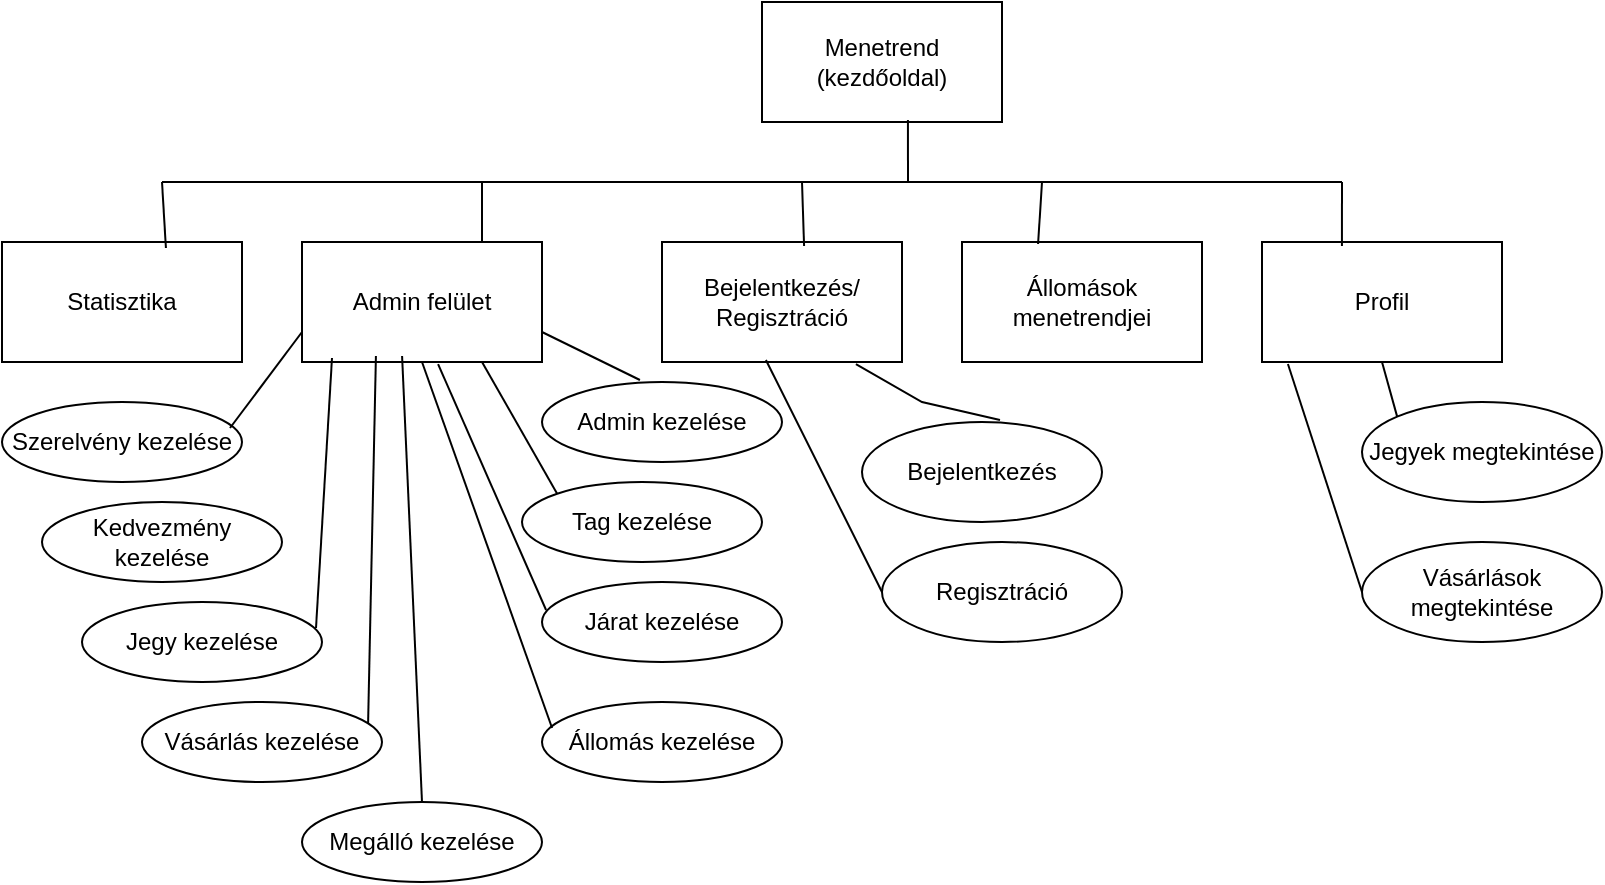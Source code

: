 <mxfile version="27.0.5" pages="2">
  <diagram name="1 oldal" id="ePNQGzg98f3rhtgzejXV">
    <mxGraphModel dx="864" dy="482" grid="1" gridSize="10" guides="1" tooltips="1" connect="1" arrows="1" fold="1" page="1" pageScale="1" pageWidth="827" pageHeight="1169" math="0" shadow="0">
      <root>
        <mxCell id="0" />
        <mxCell id="1" parent="0" />
        <mxCell id="Z3Fsw5AAsz8I-hQZ8LvQ-1" value="Menetrend&lt;div&gt;(kezdőoldal)&lt;/div&gt;" style="rounded=0;whiteSpace=wrap;html=1;" vertex="1" parent="1">
          <mxGeometry x="380" y="80" width="120" height="60" as="geometry" />
        </mxCell>
        <mxCell id="Z3Fsw5AAsz8I-hQZ8LvQ-2" value="Bejelentkezés/&lt;br&gt;Regisztráció" style="rounded=0;whiteSpace=wrap;html=1;" vertex="1" parent="1">
          <mxGeometry x="330" y="200" width="120" height="60" as="geometry" />
        </mxCell>
        <mxCell id="Z3Fsw5AAsz8I-hQZ8LvQ-3" value="Admin felület" style="rounded=0;whiteSpace=wrap;html=1;" vertex="1" parent="1">
          <mxGeometry x="150" y="200" width="120" height="60" as="geometry" />
        </mxCell>
        <mxCell id="Z3Fsw5AAsz8I-hQZ8LvQ-4" value="Állomások&lt;div&gt;menetrendjei&lt;/div&gt;" style="rounded=0;whiteSpace=wrap;html=1;" vertex="1" parent="1">
          <mxGeometry x="480" y="200" width="120" height="60" as="geometry" />
        </mxCell>
        <mxCell id="Z3Fsw5AAsz8I-hQZ8LvQ-5" value="Profil" style="rounded=0;whiteSpace=wrap;html=1;" vertex="1" parent="1">
          <mxGeometry x="630" y="200" width="120" height="60" as="geometry" />
        </mxCell>
        <mxCell id="Z3Fsw5AAsz8I-hQZ8LvQ-7" value="Jegyek megtekintése" style="ellipse;whiteSpace=wrap;html=1;" vertex="1" parent="1">
          <mxGeometry x="680" y="280" width="120" height="50" as="geometry" />
        </mxCell>
        <mxCell id="Z3Fsw5AAsz8I-hQZ8LvQ-8" value="Vásárlások megtekintése" style="ellipse;whiteSpace=wrap;html=1;" vertex="1" parent="1">
          <mxGeometry x="680" y="350" width="120" height="50" as="geometry" />
        </mxCell>
        <mxCell id="Z3Fsw5AAsz8I-hQZ8LvQ-9" value="" style="endArrow=none;html=1;rounded=0;exitX=0;exitY=0;exitDx=0;exitDy=0;entryX=0.5;entryY=1;entryDx=0;entryDy=0;entryPerimeter=0;" edge="1" parent="1" source="Z3Fsw5AAsz8I-hQZ8LvQ-7" target="Z3Fsw5AAsz8I-hQZ8LvQ-5">
          <mxGeometry width="50" height="50" relative="1" as="geometry">
            <mxPoint x="650" y="310" as="sourcePoint" />
            <mxPoint x="700" y="260" as="targetPoint" />
          </mxGeometry>
        </mxCell>
        <mxCell id="Z3Fsw5AAsz8I-hQZ8LvQ-11" value="" style="endArrow=none;html=1;rounded=0;entryX=0.108;entryY=1.017;entryDx=0;entryDy=0;entryPerimeter=0;exitX=0;exitY=0.5;exitDx=0;exitDy=0;" edge="1" parent="1" source="Z3Fsw5AAsz8I-hQZ8LvQ-8" target="Z3Fsw5AAsz8I-hQZ8LvQ-5">
          <mxGeometry width="50" height="50" relative="1" as="geometry">
            <mxPoint x="723.22" y="399.998" as="sourcePoint" />
            <mxPoint x="490" y="274.75" as="targetPoint" />
          </mxGeometry>
        </mxCell>
        <mxCell id="Z3Fsw5AAsz8I-hQZ8LvQ-13" value="Bejelentkezés" style="ellipse;whiteSpace=wrap;html=1;" vertex="1" parent="1">
          <mxGeometry x="430" y="290" width="120" height="50" as="geometry" />
        </mxCell>
        <mxCell id="Z3Fsw5AAsz8I-hQZ8LvQ-14" value="Regisztráció" style="ellipse;whiteSpace=wrap;html=1;" vertex="1" parent="1">
          <mxGeometry x="440" y="350" width="120" height="50" as="geometry" />
        </mxCell>
        <mxCell id="Z3Fsw5AAsz8I-hQZ8LvQ-15" value="" style="endArrow=none;html=1;rounded=0;exitX=0;exitY=0.5;exitDx=0;exitDy=0;entryX=0.433;entryY=0.983;entryDx=0;entryDy=0;entryPerimeter=0;" edge="1" parent="1" source="Z3Fsw5AAsz8I-hQZ8LvQ-14" target="Z3Fsw5AAsz8I-hQZ8LvQ-2">
          <mxGeometry width="50" height="50" relative="1" as="geometry">
            <mxPoint x="359.998" y="320.03" as="sourcePoint" />
            <mxPoint x="367.06" y="260" as="targetPoint" />
          </mxGeometry>
        </mxCell>
        <mxCell id="Z3Fsw5AAsz8I-hQZ8LvQ-16" value="" style="endArrow=none;html=1;rounded=0;exitX=0.808;exitY=1.017;exitDx=0;exitDy=0;exitPerimeter=0;entryX=0.575;entryY=-0.02;entryDx=0;entryDy=0;entryPerimeter=0;" edge="1" parent="1" source="Z3Fsw5AAsz8I-hQZ8LvQ-2" target="Z3Fsw5AAsz8I-hQZ8LvQ-13">
          <mxGeometry width="50" height="50" relative="1" as="geometry">
            <mxPoint x="420" y="280" as="sourcePoint" />
            <mxPoint x="470" y="230" as="targetPoint" />
            <Array as="points">
              <mxPoint x="460" y="280" />
            </Array>
          </mxGeometry>
        </mxCell>
        <mxCell id="Z3Fsw5AAsz8I-hQZ8LvQ-17" value="Tag kezelése" style="ellipse;whiteSpace=wrap;html=1;" vertex="1" parent="1">
          <mxGeometry x="260" y="320" width="120" height="40" as="geometry" />
        </mxCell>
        <mxCell id="Z3Fsw5AAsz8I-hQZ8LvQ-18" value="Megálló kezelése" style="ellipse;whiteSpace=wrap;html=1;" vertex="1" parent="1">
          <mxGeometry x="150" y="480" width="120" height="40" as="geometry" />
        </mxCell>
        <mxCell id="Z3Fsw5AAsz8I-hQZ8LvQ-19" value="Admin kezelése" style="ellipse;whiteSpace=wrap;html=1;" vertex="1" parent="1">
          <mxGeometry x="270" y="270" width="120" height="40" as="geometry" />
        </mxCell>
        <mxCell id="Z3Fsw5AAsz8I-hQZ8LvQ-20" value="Járat kezelése" style="ellipse;whiteSpace=wrap;html=1;" vertex="1" parent="1">
          <mxGeometry x="270" y="370" width="120" height="40" as="geometry" />
        </mxCell>
        <mxCell id="Z3Fsw5AAsz8I-hQZ8LvQ-21" value="Állomás kezelése" style="ellipse;whiteSpace=wrap;html=1;" vertex="1" parent="1">
          <mxGeometry x="270" y="430" width="120" height="40" as="geometry" />
        </mxCell>
        <mxCell id="Z3Fsw5AAsz8I-hQZ8LvQ-22" value="Vásárlás kezelése" style="ellipse;whiteSpace=wrap;html=1;" vertex="1" parent="1">
          <mxGeometry x="70" y="430" width="120" height="40" as="geometry" />
        </mxCell>
        <mxCell id="Z3Fsw5AAsz8I-hQZ8LvQ-23" value="Jegy kezelése" style="ellipse;whiteSpace=wrap;html=1;" vertex="1" parent="1">
          <mxGeometry x="40" y="380" width="120" height="40" as="geometry" />
        </mxCell>
        <mxCell id="Z3Fsw5AAsz8I-hQZ8LvQ-24" value="Kedvezmény kezelése" style="ellipse;whiteSpace=wrap;html=1;" vertex="1" parent="1">
          <mxGeometry x="20" y="330" width="120" height="40" as="geometry" />
        </mxCell>
        <mxCell id="Z3Fsw5AAsz8I-hQZ8LvQ-25" value="Szerelvény kezelése" style="ellipse;whiteSpace=wrap;html=1;" vertex="1" parent="1">
          <mxGeometry y="280" width="120" height="40" as="geometry" />
        </mxCell>
        <mxCell id="Z3Fsw5AAsz8I-hQZ8LvQ-26" value="Statisztika" style="rounded=0;whiteSpace=wrap;html=1;" vertex="1" parent="1">
          <mxGeometry y="200" width="120" height="60" as="geometry" />
        </mxCell>
        <mxCell id="Z3Fsw5AAsz8I-hQZ8LvQ-29" value="" style="endArrow=none;html=1;rounded=0;" edge="1" parent="1">
          <mxGeometry width="50" height="50" relative="1" as="geometry">
            <mxPoint x="80" y="170" as="sourcePoint" />
            <mxPoint x="670" y="170" as="targetPoint" />
          </mxGeometry>
        </mxCell>
        <mxCell id="Z3Fsw5AAsz8I-hQZ8LvQ-30" value="" style="endArrow=none;html=1;rounded=0;entryX=0.5;entryY=1;entryDx=0;entryDy=0;exitX=0.042;exitY=0.325;exitDx=0;exitDy=0;exitPerimeter=0;" edge="1" parent="1" source="Z3Fsw5AAsz8I-hQZ8LvQ-21" target="Z3Fsw5AAsz8I-hQZ8LvQ-3">
          <mxGeometry width="50" height="50" relative="1" as="geometry">
            <mxPoint x="60" y="260" as="sourcePoint" />
            <mxPoint x="110" y="210" as="targetPoint" />
          </mxGeometry>
        </mxCell>
        <mxCell id="Z3Fsw5AAsz8I-hQZ8LvQ-31" value="" style="endArrow=none;html=1;rounded=0;exitX=0.017;exitY=0.35;exitDx=0;exitDy=0;exitPerimeter=0;entryX=0.567;entryY=1.017;entryDx=0;entryDy=0;entryPerimeter=0;" edge="1" parent="1" source="Z3Fsw5AAsz8I-hQZ8LvQ-20" target="Z3Fsw5AAsz8I-hQZ8LvQ-3">
          <mxGeometry width="50" height="50" relative="1" as="geometry">
            <mxPoint x="70" y="270" as="sourcePoint" />
            <mxPoint x="120" y="220" as="targetPoint" />
          </mxGeometry>
        </mxCell>
        <mxCell id="Z3Fsw5AAsz8I-hQZ8LvQ-32" value="" style="endArrow=none;html=1;rounded=0;entryX=0;entryY=0;entryDx=0;entryDy=0;exitX=0.75;exitY=1;exitDx=0;exitDy=0;" edge="1" parent="1" source="Z3Fsw5AAsz8I-hQZ8LvQ-3" target="Z3Fsw5AAsz8I-hQZ8LvQ-17">
          <mxGeometry width="50" height="50" relative="1" as="geometry">
            <mxPoint x="80" y="280" as="sourcePoint" />
            <mxPoint x="130" y="230" as="targetPoint" />
          </mxGeometry>
        </mxCell>
        <mxCell id="Z3Fsw5AAsz8I-hQZ8LvQ-33" value="" style="endArrow=none;html=1;rounded=0;entryX=0.408;entryY=-0.025;entryDx=0;entryDy=0;entryPerimeter=0;exitX=1;exitY=0.75;exitDx=0;exitDy=0;" edge="1" parent="1" source="Z3Fsw5AAsz8I-hQZ8LvQ-3" target="Z3Fsw5AAsz8I-hQZ8LvQ-19">
          <mxGeometry width="50" height="50" relative="1" as="geometry">
            <mxPoint x="90" y="290" as="sourcePoint" />
            <mxPoint x="140" y="240" as="targetPoint" />
          </mxGeometry>
        </mxCell>
        <mxCell id="Z3Fsw5AAsz8I-hQZ8LvQ-34" value="" style="endArrow=none;html=1;rounded=0;entryX=0;entryY=0.75;entryDx=0;entryDy=0;exitX=0.95;exitY=0.325;exitDx=0;exitDy=0;exitPerimeter=0;" edge="1" parent="1" source="Z3Fsw5AAsz8I-hQZ8LvQ-25" target="Z3Fsw5AAsz8I-hQZ8LvQ-3">
          <mxGeometry width="50" height="50" relative="1" as="geometry">
            <mxPoint x="110" y="290" as="sourcePoint" />
            <mxPoint x="150" y="250" as="targetPoint" />
          </mxGeometry>
        </mxCell>
        <mxCell id="Z3Fsw5AAsz8I-hQZ8LvQ-35" value="" style="endArrow=none;html=1;rounded=0;exitX=0.975;exitY=0.325;exitDx=0;exitDy=0;exitPerimeter=0;entryX=0.125;entryY=0.967;entryDx=0;entryDy=0;entryPerimeter=0;" edge="1" parent="1" source="Z3Fsw5AAsz8I-hQZ8LvQ-23" target="Z3Fsw5AAsz8I-hQZ8LvQ-3">
          <mxGeometry width="50" height="50" relative="1" as="geometry">
            <mxPoint x="110" y="310" as="sourcePoint" />
            <mxPoint x="160" y="260" as="targetPoint" />
          </mxGeometry>
        </mxCell>
        <mxCell id="Z3Fsw5AAsz8I-hQZ8LvQ-36" value="" style="endArrow=none;html=1;rounded=0;entryX=0.308;entryY=0.95;entryDx=0;entryDy=0;entryPerimeter=0;exitX=0.942;exitY=0.275;exitDx=0;exitDy=0;exitPerimeter=0;" edge="1" parent="1" source="Z3Fsw5AAsz8I-hQZ8LvQ-22" target="Z3Fsw5AAsz8I-hQZ8LvQ-3">
          <mxGeometry width="50" height="50" relative="1" as="geometry">
            <mxPoint x="120" y="320" as="sourcePoint" />
            <mxPoint x="170" y="270" as="targetPoint" />
          </mxGeometry>
        </mxCell>
        <mxCell id="Z3Fsw5AAsz8I-hQZ8LvQ-37" value="" style="endArrow=none;html=1;rounded=0;exitX=0.5;exitY=0;exitDx=0;exitDy=0;entryX=0.417;entryY=0.95;entryDx=0;entryDy=0;entryPerimeter=0;" edge="1" parent="1" source="Z3Fsw5AAsz8I-hQZ8LvQ-18" target="Z3Fsw5AAsz8I-hQZ8LvQ-3">
          <mxGeometry width="50" height="50" relative="1" as="geometry">
            <mxPoint x="180" y="340" as="sourcePoint" />
            <mxPoint x="200" y="270" as="targetPoint" />
          </mxGeometry>
        </mxCell>
        <mxCell id="Z3Fsw5AAsz8I-hQZ8LvQ-38" value="" style="endArrow=none;html=1;rounded=0;exitX=0.683;exitY=0.05;exitDx=0;exitDy=0;exitPerimeter=0;" edge="1" parent="1" source="Z3Fsw5AAsz8I-hQZ8LvQ-26">
          <mxGeometry width="50" height="50" relative="1" as="geometry">
            <mxPoint x="420" y="280" as="sourcePoint" />
            <mxPoint x="80" y="170" as="targetPoint" />
          </mxGeometry>
        </mxCell>
        <mxCell id="Z3Fsw5AAsz8I-hQZ8LvQ-39" value="" style="endArrow=none;html=1;rounded=0;exitX=0.592;exitY=0.033;exitDx=0;exitDy=0;exitPerimeter=0;" edge="1" parent="1" source="Z3Fsw5AAsz8I-hQZ8LvQ-2">
          <mxGeometry width="50" height="50" relative="1" as="geometry">
            <mxPoint x="430" y="290" as="sourcePoint" />
            <mxPoint x="400" y="170" as="targetPoint" />
          </mxGeometry>
        </mxCell>
        <mxCell id="Z3Fsw5AAsz8I-hQZ8LvQ-40" value="" style="endArrow=none;html=1;rounded=0;exitX=0.317;exitY=0.017;exitDx=0;exitDy=0;exitPerimeter=0;" edge="1" parent="1" source="Z3Fsw5AAsz8I-hQZ8LvQ-4">
          <mxGeometry width="50" height="50" relative="1" as="geometry">
            <mxPoint x="440" y="300" as="sourcePoint" />
            <mxPoint x="520" y="170" as="targetPoint" />
          </mxGeometry>
        </mxCell>
        <mxCell id="Z3Fsw5AAsz8I-hQZ8LvQ-41" value="" style="endArrow=none;html=1;rounded=0;exitX=0.333;exitY=0.033;exitDx=0;exitDy=0;exitPerimeter=0;" edge="1" parent="1" source="Z3Fsw5AAsz8I-hQZ8LvQ-5">
          <mxGeometry width="50" height="50" relative="1" as="geometry">
            <mxPoint x="450" y="310" as="sourcePoint" />
            <mxPoint x="670" y="170" as="targetPoint" />
          </mxGeometry>
        </mxCell>
        <mxCell id="Z3Fsw5AAsz8I-hQZ8LvQ-42" value="" style="endArrow=none;html=1;rounded=0;entryX=0.608;entryY=0.983;entryDx=0;entryDy=0;entryPerimeter=0;" edge="1" parent="1" target="Z3Fsw5AAsz8I-hQZ8LvQ-1">
          <mxGeometry width="50" height="50" relative="1" as="geometry">
            <mxPoint x="453" y="170" as="sourcePoint" />
            <mxPoint x="510" y="270" as="targetPoint" />
          </mxGeometry>
        </mxCell>
        <mxCell id="Z3Fsw5AAsz8I-hQZ8LvQ-43" value="" style="endArrow=none;html=1;rounded=0;exitX=0.75;exitY=0;exitDx=0;exitDy=0;" edge="1" parent="1" source="Z3Fsw5AAsz8I-hQZ8LvQ-3">
          <mxGeometry width="50" height="50" relative="1" as="geometry">
            <mxPoint x="400" y="190" as="sourcePoint" />
            <mxPoint x="240" y="170" as="targetPoint" />
          </mxGeometry>
        </mxCell>
      </root>
    </mxGraphModel>
  </diagram>
  <diagram id="184j-hiPH05unu_dZ2nH" name="2 oldal">
    <mxGraphModel dx="814" dy="478" grid="1" gridSize="10" guides="1" tooltips="1" connect="1" arrows="1" fold="1" page="1" pageScale="1" pageWidth="827" pageHeight="1169" math="0" shadow="0">
      <root>
        <mxCell id="0" />
        <mxCell id="1" parent="0" />
        <UserObject label="Kezdőlap" treeRoot="1" id="wm425UBbXQububmyRuFp-10">
          <mxCell style="whiteSpace=wrap;html=1;align=center;treeFolding=1;treeMoving=1;newEdgeStyle={&quot;edgeStyle&quot;:&quot;elbowEdgeStyle&quot;,&quot;startArrow&quot;:&quot;none&quot;,&quot;endArrow&quot;:&quot;none&quot;};" vertex="1" parent="1">
            <mxGeometry x="354" y="110" width="120" height="60" as="geometry" />
          </mxCell>
        </UserObject>
        <mxCell id="wm425UBbXQububmyRuFp-11" value="Utvonalkeresés" style="whiteSpace=wrap;html=1;align=center;verticalAlign=middle;treeFolding=1;treeMoving=1;newEdgeStyle={&quot;edgeStyle&quot;:&quot;elbowEdgeStyle&quot;,&quot;startArrow&quot;:&quot;none&quot;,&quot;endArrow&quot;:&quot;none&quot;};" vertex="1" parent="1">
          <mxGeometry x="530" y="230" width="100" height="60" as="geometry" />
        </mxCell>
        <mxCell id="wm425UBbXQububmyRuFp-12" value="" style="edgeStyle=elbowEdgeStyle;elbow=vertical;sourcePerimeterSpacing=0;targetPerimeterSpacing=0;startArrow=none;endArrow=none;rounded=0;curved=0;" edge="1" target="wm425UBbXQububmyRuFp-11" parent="1">
          <mxGeometry relative="1" as="geometry">
            <mxPoint x="414" y="170" as="sourcePoint" />
          </mxGeometry>
        </mxCell>
        <mxCell id="wm425UBbXQububmyRuFp-13" value="Bejelentkezés/regisztráció" style="whiteSpace=wrap;html=1;align=center;verticalAlign=middle;treeFolding=1;treeMoving=1;newEdgeStyle={&quot;edgeStyle&quot;:&quot;elbowEdgeStyle&quot;,&quot;startArrow&quot;:&quot;none&quot;,&quot;endArrow&quot;:&quot;none&quot;};" vertex="1" parent="1">
          <mxGeometry x="364" y="230" width="100" height="60" as="geometry" />
        </mxCell>
        <mxCell id="wm425UBbXQububmyRuFp-14" value="" style="edgeStyle=elbowEdgeStyle;elbow=vertical;sourcePerimeterSpacing=0;targetPerimeterSpacing=0;startArrow=none;endArrow=none;rounded=0;curved=0;exitX=0.5;exitY=1;exitDx=0;exitDy=0;" edge="1" target="wm425UBbXQububmyRuFp-13" parent="1" source="wm425UBbXQububmyRuFp-10">
          <mxGeometry relative="1" as="geometry">
            <mxPoint x="414" y="190" as="sourcePoint" />
          </mxGeometry>
        </mxCell>
        <mxCell id="wm425UBbXQububmyRuFp-15" value="Admin felület" style="whiteSpace=wrap;html=1;align=center;verticalAlign=middle;treeFolding=1;treeMoving=1;newEdgeStyle={&quot;edgeStyle&quot;:&quot;elbowEdgeStyle&quot;,&quot;startArrow&quot;:&quot;none&quot;,&quot;endArrow&quot;:&quot;none&quot;};" vertex="1" parent="1">
          <mxGeometry x="210" y="230" width="100" height="60" as="geometry" />
        </mxCell>
        <mxCell id="wm425UBbXQububmyRuFp-16" value="" style="edgeStyle=elbowEdgeStyle;elbow=vertical;sourcePerimeterSpacing=0;targetPerimeterSpacing=0;startArrow=none;endArrow=none;rounded=0;curved=0;exitX=0.5;exitY=1;exitDx=0;exitDy=0;" edge="1" target="wm425UBbXQububmyRuFp-15" parent="1" source="wm425UBbXQububmyRuFp-10">
          <mxGeometry relative="1" as="geometry">
            <mxPoint x="210" y="190" as="sourcePoint" />
          </mxGeometry>
        </mxCell>
        <mxCell id="wm425UBbXQububmyRuFp-17" value="Vonatok kezelése" style="whiteSpace=wrap;html=1;rounded=1;arcSize=50;align=center;verticalAlign=middle;strokeWidth=1;autosize=1;spacing=4;treeFolding=1;treeMoving=1;newEdgeStyle={&quot;edgeStyle&quot;:&quot;entityRelationEdgeStyle&quot;,&quot;startArrow&quot;:&quot;none&quot;,&quot;endArrow&quot;:&quot;none&quot;,&quot;segment&quot;:10,&quot;curved&quot;:1,&quot;sourcePerimeterSpacing&quot;:0,&quot;targetPerimeterSpacing&quot;:0};" vertex="1" parent="1">
          <mxGeometry x="100" y="360" width="140" height="30" as="geometry" />
        </mxCell>
        <mxCell id="wm425UBbXQububmyRuFp-18" value="" style="edgeStyle=entityRelationEdgeStyle;startArrow=none;endArrow=none;segment=10;curved=1;sourcePerimeterSpacing=0;targetPerimeterSpacing=0;rounded=0;exitX=0.5;exitY=1;exitDx=0;exitDy=0;" edge="1" target="wm425UBbXQububmyRuFp-17" parent="1" source="wm425UBbXQububmyRuFp-15">
          <mxGeometry relative="1" as="geometry">
            <mxPoint x="210" y="310" as="sourcePoint" />
          </mxGeometry>
        </mxCell>
        <mxCell id="wm425UBbXQububmyRuFp-19" value="Állomások kezelése" style="whiteSpace=wrap;html=1;rounded=1;arcSize=50;align=center;verticalAlign=middle;strokeWidth=1;autosize=1;spacing=4;treeFolding=1;treeMoving=1;newEdgeStyle={&quot;edgeStyle&quot;:&quot;entityRelationEdgeStyle&quot;,&quot;startArrow&quot;:&quot;none&quot;,&quot;endArrow&quot;:&quot;none&quot;,&quot;segment&quot;:10,&quot;curved&quot;:1,&quot;sourcePerimeterSpacing&quot;:0,&quot;targetPerimeterSpacing&quot;:0};" vertex="1" parent="1">
          <mxGeometry x="110" y="400" width="150" height="30" as="geometry" />
        </mxCell>
        <mxCell id="wm425UBbXQububmyRuFp-20" value="" style="edgeStyle=entityRelationEdgeStyle;startArrow=none;endArrow=none;segment=10;curved=1;sourcePerimeterSpacing=0;targetPerimeterSpacing=0;rounded=0;exitX=0.5;exitY=1;exitDx=0;exitDy=0;" edge="1" target="wm425UBbXQububmyRuFp-19" parent="1" source="wm425UBbXQububmyRuFp-15">
          <mxGeometry relative="1" as="geometry">
            <mxPoint x="150" y="450" as="sourcePoint" />
          </mxGeometry>
        </mxCell>
        <mxCell id="wm425UBbXQububmyRuFp-23" value="Menetrend megtekintése" style="whiteSpace=wrap;html=1;rounded=1;arcSize=50;align=center;verticalAlign=middle;strokeWidth=1;autosize=1;spacing=4;treeFolding=1;treeMoving=1;newEdgeStyle={&quot;edgeStyle&quot;:&quot;entityRelationEdgeStyle&quot;,&quot;startArrow&quot;:&quot;none&quot;,&quot;endArrow&quot;:&quot;none&quot;,&quot;segment&quot;:10,&quot;curved&quot;:1,&quot;sourcePerimeterSpacing&quot;:0,&quot;targetPerimeterSpacing&quot;:0};" vertex="1" parent="1">
          <mxGeometry x="400" y="430" width="180" height="30" as="geometry" />
        </mxCell>
        <mxCell id="wm425UBbXQububmyRuFp-24" value="" style="edgeStyle=entityRelationEdgeStyle;startArrow=none;endArrow=none;segment=10;curved=1;sourcePerimeterSpacing=0;targetPerimeterSpacing=0;rounded=0;exitX=0.5;exitY=1;exitDx=0;exitDy=0;" edge="1" target="wm425UBbXQububmyRuFp-23" parent="1" source="wm425UBbXQububmyRuFp-11">
          <mxGeometry relative="1" as="geometry">
            <mxPoint x="590" y="350" as="sourcePoint" />
          </mxGeometry>
        </mxCell>
        <mxCell id="wm425UBbXQububmyRuFp-25" value="Állomás megtekintése" style="whiteSpace=wrap;html=1;rounded=1;arcSize=50;align=center;verticalAlign=middle;strokeWidth=1;autosize=1;spacing=4;treeFolding=1;treeMoving=1;newEdgeStyle={&quot;edgeStyle&quot;:&quot;entityRelationEdgeStyle&quot;,&quot;startArrow&quot;:&quot;none&quot;,&quot;endArrow&quot;:&quot;none&quot;,&quot;segment&quot;:10,&quot;curved&quot;:1,&quot;sourcePerimeterSpacing&quot;:0,&quot;targetPerimeterSpacing&quot;:0};" vertex="1" parent="1">
          <mxGeometry x="400" y="380" width="160" height="30" as="geometry" />
        </mxCell>
        <mxCell id="wm425UBbXQububmyRuFp-26" value="" style="edgeStyle=entityRelationEdgeStyle;startArrow=none;endArrow=none;segment=10;curved=1;sourcePerimeterSpacing=0;targetPerimeterSpacing=0;rounded=0;exitX=0.5;exitY=1;exitDx=0;exitDy=0;" edge="1" target="wm425UBbXQububmyRuFp-25" parent="1" source="wm425UBbXQububmyRuFp-11">
          <mxGeometry relative="1" as="geometry">
            <mxPoint x="420" y="436" as="sourcePoint" />
          </mxGeometry>
        </mxCell>
        <mxCell id="wm425UBbXQububmyRuFp-27" value="Jegy váltása" style="whiteSpace=wrap;html=1;rounded=1;arcSize=50;align=center;verticalAlign=middle;strokeWidth=1;autosize=1;spacing=4;treeFolding=1;treeMoving=1;newEdgeStyle={&quot;edgeStyle&quot;:&quot;entityRelationEdgeStyle&quot;,&quot;startArrow&quot;:&quot;none&quot;,&quot;endArrow&quot;:&quot;none&quot;,&quot;segment&quot;:10,&quot;curved&quot;:1,&quot;sourcePerimeterSpacing&quot;:0,&quot;targetPerimeterSpacing&quot;:0};" vertex="1" parent="1">
          <mxGeometry x="630" y="420" width="110" height="30" as="geometry" />
        </mxCell>
        <mxCell id="wm425UBbXQububmyRuFp-28" value="" style="edgeStyle=entityRelationEdgeStyle;startArrow=none;endArrow=none;segment=10;curved=1;sourcePerimeterSpacing=0;targetPerimeterSpacing=0;rounded=0;exitX=0.5;exitY=1;exitDx=0;exitDy=0;" edge="1" target="wm425UBbXQububmyRuFp-27" parent="1" source="wm425UBbXQububmyRuFp-11">
          <mxGeometry relative="1" as="geometry">
            <mxPoint x="650" y="402" as="sourcePoint" />
          </mxGeometry>
        </mxCell>
        <mxCell id="wm425UBbXQububmyRuFp-29" value="Statisztika elkészítése" style="whiteSpace=wrap;html=1;rounded=1;arcSize=50;align=center;verticalAlign=middle;strokeWidth=1;autosize=1;spacing=4;treeFolding=1;treeMoving=1;newEdgeStyle={&quot;edgeStyle&quot;:&quot;entityRelationEdgeStyle&quot;,&quot;startArrow&quot;:&quot;none&quot;,&quot;endArrow&quot;:&quot;none&quot;,&quot;segment&quot;:10,&quot;curved&quot;:1,&quot;sourcePerimeterSpacing&quot;:0,&quot;targetPerimeterSpacing&quot;:0};" vertex="1" parent="1">
          <mxGeometry x="120" y="440" width="160" height="30" as="geometry" />
        </mxCell>
        <mxCell id="wm425UBbXQububmyRuFp-30" value="" style="edgeStyle=entityRelationEdgeStyle;startArrow=none;endArrow=none;segment=10;curved=1;sourcePerimeterSpacing=0;targetPerimeterSpacing=0;rounded=0;exitX=0.5;exitY=1;exitDx=0;exitDy=0;" edge="1" target="wm425UBbXQububmyRuFp-29" parent="1" source="wm425UBbXQububmyRuFp-15">
          <mxGeometry relative="1" as="geometry">
            <mxPoint x="280" y="310" as="sourcePoint" />
            <Array as="points">
              <mxPoint x="350" y="430" />
            </Array>
          </mxGeometry>
        </mxCell>
        <mxCell id="wm425UBbXQububmyRuFp-31" value="Profiloldal" style="whiteSpace=wrap;html=1;align=center;verticalAlign=middle;treeFolding=1;treeMoving=1;newEdgeStyle={&quot;edgeStyle&quot;:&quot;elbowEdgeStyle&quot;,&quot;startArrow&quot;:&quot;none&quot;,&quot;endArrow&quot;:&quot;none&quot;};" vertex="1" parent="1">
          <mxGeometry x="670" y="230" width="100" height="60" as="geometry" />
        </mxCell>
        <mxCell id="wm425UBbXQububmyRuFp-32" value="" style="edgeStyle=elbowEdgeStyle;elbow=vertical;sourcePerimeterSpacing=0;targetPerimeterSpacing=0;startArrow=none;endArrow=none;rounded=0;curved=0;exitX=0.5;exitY=1;exitDx=0;exitDy=0;" edge="1" target="wm425UBbXQububmyRuFp-31" parent="1" source="wm425UBbXQububmyRuFp-10">
          <mxGeometry relative="1" as="geometry">
            <mxPoint x="650" y="190" as="sourcePoint" />
          </mxGeometry>
        </mxCell>
        <mxCell id="wm425UBbXQububmyRuFp-33" value="&lt;div&gt;Korábbi saját&lt;/div&gt;&lt;div&gt;jegyek megtekintése&lt;/div&gt;" style="whiteSpace=wrap;html=1;rounded=1;arcSize=50;align=center;verticalAlign=middle;strokeWidth=1;autosize=1;spacing=4;treeFolding=1;treeMoving=1;newEdgeStyle={&quot;edgeStyle&quot;:&quot;entityRelationEdgeStyle&quot;,&quot;startArrow&quot;:&quot;none&quot;,&quot;endArrow&quot;:&quot;none&quot;,&quot;segment&quot;:10,&quot;curved&quot;:1,&quot;sourcePerimeterSpacing&quot;:0,&quot;targetPerimeterSpacing&quot;:0};" vertex="1" parent="1">
          <mxGeometry x="660" y="310" width="150" height="50" as="geometry" />
        </mxCell>
        <mxCell id="wm425UBbXQububmyRuFp-34" value="" style="edgeStyle=entityRelationEdgeStyle;startArrow=none;endArrow=none;segment=10;curved=1;sourcePerimeterSpacing=0;targetPerimeterSpacing=0;rounded=0;exitX=0.5;exitY=1;exitDx=0;exitDy=0;" edge="1" target="wm425UBbXQububmyRuFp-33" parent="1" source="wm425UBbXQububmyRuFp-31">
          <mxGeometry relative="1" as="geometry">
            <mxPoint x="670" y="352" as="sourcePoint" />
          </mxGeometry>
        </mxCell>
        <mxCell id="wm425UBbXQububmyRuFp-35" value="&lt;div&gt;Új vonat&lt;/div&gt;" style="whiteSpace=wrap;html=1;rounded=1;arcSize=50;align=center;verticalAlign=middle;strokeWidth=1;autosize=1;spacing=4;treeFolding=1;treeMoving=1;newEdgeStyle={&quot;edgeStyle&quot;:&quot;entityRelationEdgeStyle&quot;,&quot;startArrow&quot;:&quot;none&quot;,&quot;endArrow&quot;:&quot;none&quot;,&quot;segment&quot;:10,&quot;curved&quot;:1,&quot;sourcePerimeterSpacing&quot;:0,&quot;targetPerimeterSpacing&quot;:0};" vertex="1" parent="1">
          <mxGeometry x="100" y="320" width="90" height="30" as="geometry" />
        </mxCell>
        <mxCell id="wm425UBbXQububmyRuFp-36" value="" style="edgeStyle=entityRelationEdgeStyle;startArrow=none;endArrow=none;segment=10;curved=1;sourcePerimeterSpacing=0;targetPerimeterSpacing=0;rounded=0;exitX=0;exitY=1;exitDx=0;exitDy=0;" edge="1" target="wm425UBbXQububmyRuFp-35" parent="1" source="wm425UBbXQububmyRuFp-15">
          <mxGeometry relative="1" as="geometry">
            <mxPoint x="260" y="290" as="sourcePoint" />
          </mxGeometry>
        </mxCell>
        <mxCell id="wm425UBbXQububmyRuFp-37" value="Új állomás" style="whiteSpace=wrap;html=1;rounded=1;arcSize=50;align=center;verticalAlign=middle;strokeWidth=1;autosize=1;spacing=4;treeFolding=1;treeMoving=1;newEdgeStyle={&quot;edgeStyle&quot;:&quot;entityRelationEdgeStyle&quot;,&quot;startArrow&quot;:&quot;none&quot;,&quot;endArrow&quot;:&quot;none&quot;,&quot;segment&quot;:10,&quot;curved&quot;:1,&quot;sourcePerimeterSpacing&quot;:0,&quot;targetPerimeterSpacing&quot;:0};" vertex="1" parent="1">
          <mxGeometry x="70" y="278" width="100" height="30" as="geometry" />
        </mxCell>
        <mxCell id="wm425UBbXQububmyRuFp-38" value="" style="edgeStyle=entityRelationEdgeStyle;startArrow=none;endArrow=none;segment=10;curved=1;sourcePerimeterSpacing=0;targetPerimeterSpacing=0;rounded=0;exitX=0;exitY=0.5;exitDx=0;exitDy=0;" edge="1" target="wm425UBbXQububmyRuFp-37" parent="1" source="wm425UBbXQububmyRuFp-15">
          <mxGeometry relative="1" as="geometry">
            <mxPoint x="40" y="320" as="sourcePoint" />
          </mxGeometry>
        </mxCell>
      </root>
    </mxGraphModel>
  </diagram>
</mxfile>
